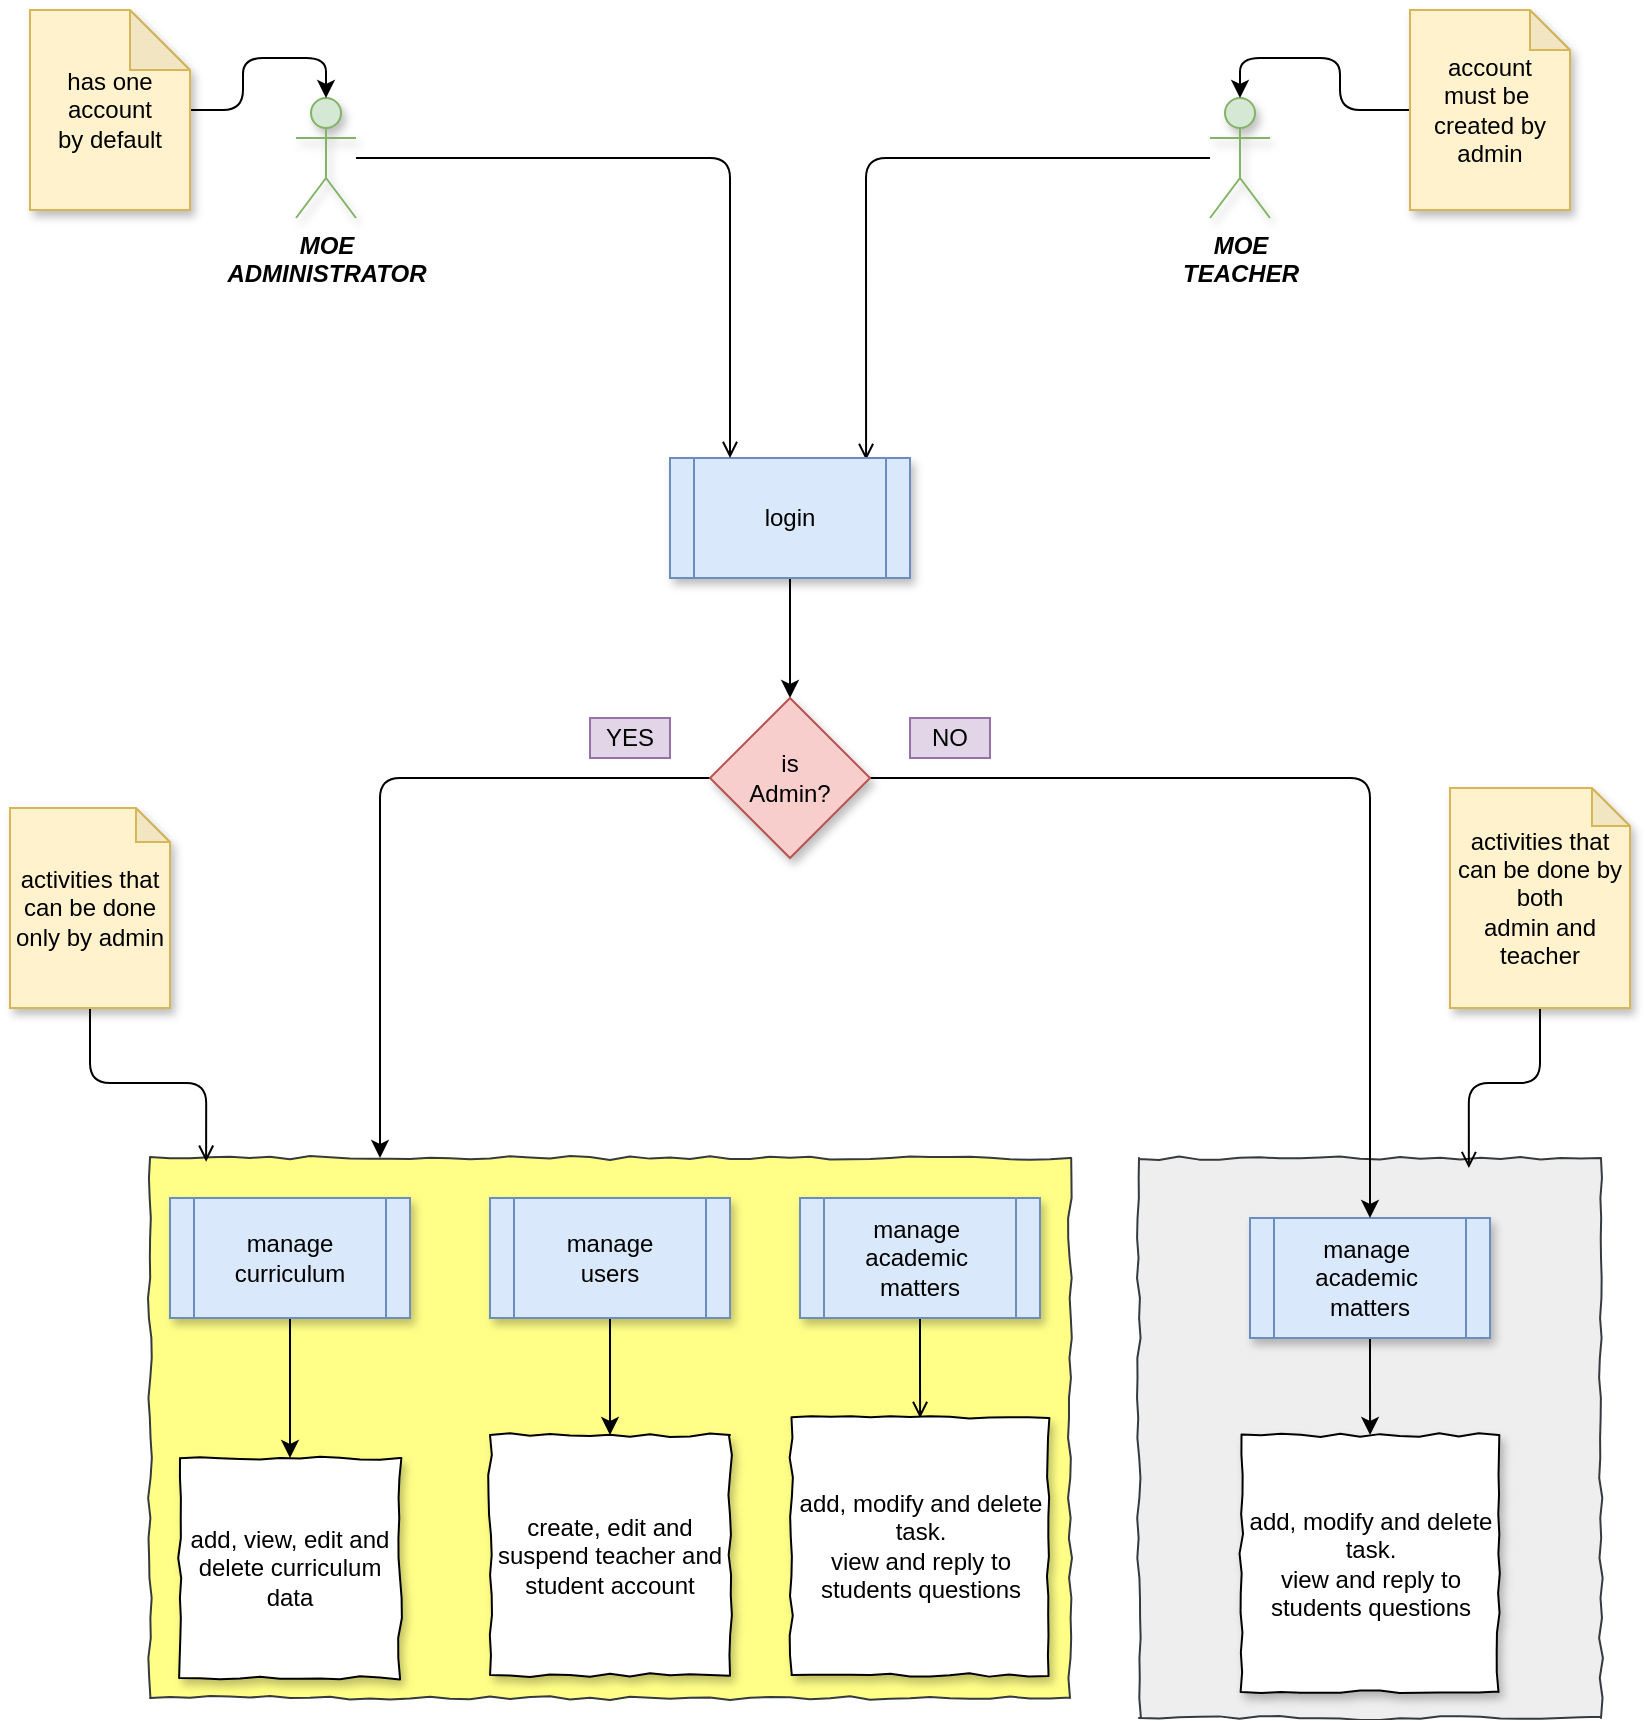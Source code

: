 <mxfile version="13.0.7" type="device" pages="3"><diagram id="d_gzJlyXbO8c4o0Rl6Tn" name="Educator Process Flow"><mxGraphModel dx="1168" dy="825" grid="1" gridSize="10" guides="1" tooltips="1" connect="1" arrows="1" fold="1" page="1" pageScale="1" pageWidth="850" pageHeight="1100" math="0" shadow="0"><root><mxCell id="0"/><mxCell id="1" parent="0"/><mxCell id="nECdCv-fVRqVINEwPSlP-71" value="" style="rounded=0;whiteSpace=wrap;html=1;shadow=0;comic=1;strokeColor=#36393d;strokeWidth=1;fillColor=#eeeeee;" vertex="1" parent="1"><mxGeometry x="594.5" y="670" width="231" height="280" as="geometry"/></mxCell><mxCell id="nECdCv-fVRqVINEwPSlP-69" value="" style="rounded=0;whiteSpace=wrap;html=1;shadow=0;comic=1;strokeWidth=1;fillColor=#ffff88;backgroundOutline=1;gradientDirection=west;strokeColor=#36393d;" vertex="1" parent="1"><mxGeometry x="100" y="670" width="460" height="270" as="geometry"/></mxCell><mxCell id="nECdCv-fVRqVINEwPSlP-76" style="edgeStyle=orthogonalEdgeStyle;rounded=1;orthogonalLoop=1;jettySize=auto;html=1;entryX=0.817;entryY=0.017;entryDx=0;entryDy=0;endArrow=open;endFill=0;strokeWidth=1;entryPerimeter=0;" edge="1" parent="1" source="nECdCv-fVRqVINEwPSlP-1" target="nECdCv-fVRqVINEwPSlP-8"><mxGeometry relative="1" as="geometry"/></mxCell><mxCell id="nECdCv-fVRqVINEwPSlP-1" value="&lt;i&gt;&lt;b&gt;MOE&lt;br&gt;TEACHER&lt;/b&gt;&lt;/i&gt;" style="shape=umlActor;verticalLabelPosition=bottom;labelBackgroundColor=#ffffff;verticalAlign=top;html=1;outlineConnect=0;shadow=1;fillColor=#d5e8d4;strokeColor=#82b366;" vertex="1" parent="1"><mxGeometry x="630" y="140" width="30" height="60" as="geometry"/></mxCell><mxCell id="nECdCv-fVRqVINEwPSlP-55" style="edgeStyle=orthogonalEdgeStyle;rounded=1;orthogonalLoop=1;jettySize=auto;html=1;entryX=0.5;entryY=0;entryDx=0;entryDy=0;exitX=0.5;exitY=1;exitDx=0;exitDy=0;exitPerimeter=0;" edge="1" parent="1" source="nECdCv-fVRqVINEwPSlP-8" target="nECdCv-fVRqVINEwPSlP-54"><mxGeometry relative="1" as="geometry"/></mxCell><mxCell id="nECdCv-fVRqVINEwPSlP-8" value="login" style="shape=process;whiteSpace=wrap;html=1;backgroundOutline=1;shadow=1;fillColor=#dae8fc;strokeColor=#6c8ebf;" vertex="1" parent="1"><mxGeometry x="360" y="320" width="120" height="60" as="geometry"/></mxCell><mxCell id="nECdCv-fVRqVINEwPSlP-32" style="edgeStyle=orthogonalEdgeStyle;rounded=0;orthogonalLoop=1;jettySize=auto;html=1;" edge="1" parent="1" source="nECdCv-fVRqVINEwPSlP-20" target="nECdCv-fVRqVINEwPSlP-31"><mxGeometry relative="1" as="geometry"/></mxCell><mxCell id="nECdCv-fVRqVINEwPSlP-36" style="edgeStyle=orthogonalEdgeStyle;rounded=0;orthogonalLoop=1;jettySize=auto;html=1;exitX=0.5;exitY=1;exitDx=0;exitDy=0;" edge="1" parent="1" source="nECdCv-fVRqVINEwPSlP-21" target="nECdCv-fVRqVINEwPSlP-35"><mxGeometry relative="1" as="geometry"/></mxCell><mxCell id="nECdCv-fVRqVINEwPSlP-21" value="manage&amp;nbsp;&lt;br&gt;academic&amp;nbsp;&lt;br&gt;matters" style="shape=process;whiteSpace=wrap;html=1;backgroundOutline=1;shadow=1;strokeWidth=1;fillColor=#dae8fc;strokeColor=#6c8ebf;" vertex="1" parent="1"><mxGeometry x="650" y="700" width="120" height="60" as="geometry"/></mxCell><mxCell id="nECdCv-fVRqVINEwPSlP-34" style="edgeStyle=orthogonalEdgeStyle;rounded=0;orthogonalLoop=1;jettySize=auto;html=1;" edge="1" parent="1" source="nECdCv-fVRqVINEwPSlP-28" target="nECdCv-fVRqVINEwPSlP-33"><mxGeometry relative="1" as="geometry"/></mxCell><mxCell id="nECdCv-fVRqVINEwPSlP-28" value="manage&lt;br&gt;users" style="shape=process;whiteSpace=wrap;html=1;backgroundOutline=1;shadow=1;strokeWidth=1;fillColor=#dae8fc;strokeColor=#6c8ebf;" vertex="1" parent="1"><mxGeometry x="270" y="690" width="120" height="60" as="geometry"/></mxCell><mxCell id="nECdCv-fVRqVINEwPSlP-31" value="add, view, edit and delete curriculum data" style="whiteSpace=wrap;html=1;aspect=fixed;shadow=1;strokeWidth=1;comic=1;" vertex="1" parent="1"><mxGeometry x="115" y="820" width="110" height="110" as="geometry"/></mxCell><mxCell id="nECdCv-fVRqVINEwPSlP-33" value="create, edit and suspend teacher and student account" style="whiteSpace=wrap;html=1;aspect=fixed;shadow=1;strokeWidth=1;comic=1;" vertex="1" parent="1"><mxGeometry x="270" y="808.5" width="120" height="120" as="geometry"/></mxCell><mxCell id="nECdCv-fVRqVINEwPSlP-35" value="add, modify and delete task.&lt;br&gt;view and reply to students questions" style="whiteSpace=wrap;html=1;aspect=fixed;shadow=1;strokeWidth=1;comic=1;" vertex="1" parent="1"><mxGeometry x="645.75" y="808.5" width="128.5" height="128.5" as="geometry"/></mxCell><mxCell id="nECdCv-fVRqVINEwPSlP-75" style="edgeStyle=orthogonalEdgeStyle;rounded=1;orthogonalLoop=1;jettySize=auto;html=1;entryX=0.25;entryY=0;entryDx=0;entryDy=0;endArrow=open;endFill=0;strokeWidth=1;" edge="1" parent="1" source="nECdCv-fVRqVINEwPSlP-37" target="nECdCv-fVRqVINEwPSlP-8"><mxGeometry relative="1" as="geometry"/></mxCell><mxCell id="nECdCv-fVRqVINEwPSlP-37" value="&lt;i&gt;&lt;b&gt;MOE&lt;br&gt;ADMINISTRATOR&lt;/b&gt;&lt;/i&gt;" style="shape=umlActor;verticalLabelPosition=bottom;labelBackgroundColor=#ffffff;verticalAlign=top;html=1;outlineConnect=0;shadow=1;strokeWidth=1;fillColor=#d5e8d4;strokeColor=#82b366;" vertex="1" parent="1"><mxGeometry x="173" y="140" width="30" height="60" as="geometry"/></mxCell><mxCell id="nECdCv-fVRqVINEwPSlP-48" style="edgeStyle=orthogonalEdgeStyle;rounded=1;orthogonalLoop=1;jettySize=auto;html=1;entryX=0.5;entryY=0;entryDx=0;entryDy=0;entryPerimeter=0;strokeWidth=1;" edge="1" parent="1" source="nECdCv-fVRqVINEwPSlP-47" target="nECdCv-fVRqVINEwPSlP-37"><mxGeometry relative="1" as="geometry"/></mxCell><mxCell id="nECdCv-fVRqVINEwPSlP-47" value="has one account&lt;br&gt;by default" style="shape=note;whiteSpace=wrap;html=1;backgroundOutline=1;darkOpacity=0.05;shadow=1;strokeWidth=1;fillColor=#fff2cc;strokeColor=#d6b656;" vertex="1" parent="1"><mxGeometry x="40" y="96" width="80" height="100" as="geometry"/></mxCell><mxCell id="nECdCv-fVRqVINEwPSlP-51" style="edgeStyle=orthogonalEdgeStyle;rounded=1;orthogonalLoop=1;jettySize=auto;html=1;entryX=0.5;entryY=0;entryDx=0;entryDy=0;entryPerimeter=0;strokeWidth=1;" edge="1" parent="1" source="nECdCv-fVRqVINEwPSlP-49" target="nECdCv-fVRqVINEwPSlP-1"><mxGeometry relative="1" as="geometry"/></mxCell><mxCell id="nECdCv-fVRqVINEwPSlP-49" value="account&lt;br&gt;must be&amp;nbsp;&lt;br&gt;created by&lt;br&gt;admin" style="shape=note;whiteSpace=wrap;html=1;backgroundOutline=1;darkOpacity=0.05;shadow=1;strokeWidth=1;fillColor=#fff2cc;strokeColor=#d6b656;size=20;" vertex="1" parent="1"><mxGeometry x="730" y="96" width="80" height="100" as="geometry"/></mxCell><mxCell id="nECdCv-fVRqVINEwPSlP-58" style="edgeStyle=orthogonalEdgeStyle;rounded=1;orthogonalLoop=1;jettySize=auto;html=1;strokeWidth=1;entryX=0.25;entryY=0;entryDx=0;entryDy=0;exitX=0;exitY=0.5;exitDx=0;exitDy=0;" edge="1" parent="1" source="nECdCv-fVRqVINEwPSlP-54" target="nECdCv-fVRqVINEwPSlP-69"><mxGeometry relative="1" as="geometry"><mxPoint x="340" y="650" as="targetPoint"/></mxGeometry></mxCell><mxCell id="nECdCv-fVRqVINEwPSlP-62" style="edgeStyle=orthogonalEdgeStyle;rounded=1;orthogonalLoop=1;jettySize=auto;html=1;strokeWidth=1;" edge="1" parent="1" source="nECdCv-fVRqVINEwPSlP-54" target="nECdCv-fVRqVINEwPSlP-21"><mxGeometry relative="1" as="geometry"><mxPoint x="700" y="640" as="targetPoint"/></mxGeometry></mxCell><mxCell id="nECdCv-fVRqVINEwPSlP-54" value="is&lt;br&gt;Admin?" style="rhombus;whiteSpace=wrap;html=1;shadow=1;strokeWidth=1;fillColor=#f8cecc;strokeColor=#b85450;" vertex="1" parent="1"><mxGeometry x="380" y="440" width="80" height="80" as="geometry"/></mxCell><mxCell id="nECdCv-fVRqVINEwPSlP-60" value="YES" style="text;html=1;strokeColor=#9673a6;fillColor=#e1d5e7;align=center;verticalAlign=middle;whiteSpace=wrap;rounded=0;shadow=0;" vertex="1" parent="1"><mxGeometry x="320" y="450" width="40" height="20" as="geometry"/></mxCell><mxCell id="nECdCv-fVRqVINEwPSlP-63" value="NO" style="text;html=1;strokeColor=#9673a6;fillColor=#e1d5e7;align=center;verticalAlign=middle;whiteSpace=wrap;rounded=0;shadow=0;" vertex="1" parent="1"><mxGeometry x="480" y="450" width="40" height="20" as="geometry"/></mxCell><mxCell id="nECdCv-fVRqVINEwPSlP-70" style="edgeStyle=orthogonalEdgeStyle;rounded=1;orthogonalLoop=1;jettySize=auto;html=1;entryX=0.061;entryY=0.007;entryDx=0;entryDy=0;endArrow=open;endFill=0;strokeWidth=1;entryPerimeter=0;" edge="1" parent="1" source="nECdCv-fVRqVINEwPSlP-68" target="nECdCv-fVRqVINEwPSlP-69"><mxGeometry relative="1" as="geometry"/></mxCell><mxCell id="nECdCv-fVRqVINEwPSlP-68" value="activities that can be done only by admin" style="shape=note;whiteSpace=wrap;html=1;backgroundOutline=1;darkOpacity=0.05;shadow=1;comic=0;strokeWidth=1;fillColor=#fff2cc;strokeColor=#d6b656;size=17;" vertex="1" parent="1"><mxGeometry x="30" y="495" width="80" height="100" as="geometry"/></mxCell><mxCell id="nECdCv-fVRqVINEwPSlP-20" value="manage curriculum" style="shape=process;whiteSpace=wrap;html=1;backgroundOutline=1;shadow=1;strokeWidth=1;fillColor=#dae8fc;strokeColor=#6c8ebf;" vertex="1" parent="1"><mxGeometry x="110" y="690" width="120" height="60" as="geometry"/></mxCell><mxCell id="nECdCv-fVRqVINEwPSlP-73" style="edgeStyle=orthogonalEdgeStyle;rounded=1;orthogonalLoop=1;jettySize=auto;html=1;entryX=0.714;entryY=0.018;entryDx=0;entryDy=0;entryPerimeter=0;endArrow=open;endFill=0;strokeWidth=1;" edge="1" parent="1" source="nECdCv-fVRqVINEwPSlP-72" target="nECdCv-fVRqVINEwPSlP-71"><mxGeometry relative="1" as="geometry"/></mxCell><mxCell id="nECdCv-fVRqVINEwPSlP-72" value="activities that can be done by both &lt;br&gt;admin and teacher" style="shape=note;whiteSpace=wrap;html=1;backgroundOutline=1;darkOpacity=0.05;rounded=0;shadow=1;comic=0;strokeColor=#d6b656;strokeWidth=1;fillColor=#fff2cc;size=19;" vertex="1" parent="1"><mxGeometry x="750" y="485" width="90" height="110" as="geometry"/></mxCell><mxCell id="nECdCv-fVRqVINEwPSlP-83" style="edgeStyle=orthogonalEdgeStyle;rounded=1;orthogonalLoop=1;jettySize=auto;html=1;endArrow=open;endFill=0;strokeWidth=1;" edge="1" parent="1" source="nECdCv-fVRqVINEwPSlP-81" target="nECdCv-fVRqVINEwPSlP-82"><mxGeometry relative="1" as="geometry"/></mxCell><mxCell id="nECdCv-fVRqVINEwPSlP-81" value="manage&amp;nbsp;&lt;br&gt;academic&amp;nbsp;&lt;br&gt;matters" style="shape=process;whiteSpace=wrap;html=1;backgroundOutline=1;shadow=1;strokeWidth=1;fillColor=#dae8fc;strokeColor=#6c8ebf;" vertex="1" parent="1"><mxGeometry x="425" y="690" width="120" height="60" as="geometry"/></mxCell><mxCell id="nECdCv-fVRqVINEwPSlP-82" value="add, modify and delete task.&lt;br&gt;view and reply to students questions" style="whiteSpace=wrap;html=1;aspect=fixed;shadow=1;strokeWidth=1;comic=1;" vertex="1" parent="1"><mxGeometry x="420.75" y="800" width="128.5" height="128.5" as="geometry"/></mxCell></root></mxGraphModel></diagram><diagram id="DoQOFmEd0bcKLi9bYfmq" name="Student Process Flow"><mxGraphModel dx="1168" dy="825" grid="1" gridSize="10" guides="1" tooltips="1" connect="1" arrows="1" fold="1" page="1" pageScale="1" pageWidth="850" pageHeight="1100" math="0" shadow="0"><root><mxCell id="_2ygYjowojcVF8t-ab1m-0"/><mxCell id="_2ygYjowojcVF8t-ab1m-1" parent="_2ygYjowojcVF8t-ab1m-0"/><mxCell id="TgpdeKe_FXBx84Yei7cw-0" value="" style="rounded=0;whiteSpace=wrap;html=1;shadow=0;comic=1;strokeColor=#666666;strokeWidth=1;fillColor=#f5f5f5;fontColor=#333333;" vertex="1" parent="_2ygYjowojcVF8t-ab1m-1"><mxGeometry x="70" y="520" width="760" height="250" as="geometry"/></mxCell><mxCell id="KYd91v1qp7TFNHnKDVp8-0" style="edgeStyle=orthogonalEdgeStyle;orthogonalLoop=1;jettySize=auto;html=1;entryX=0.5;entryY=0;entryDx=0;entryDy=0;endArrow=open;endFill=0;strokeWidth=1;curved=1;" edge="1" parent="_2ygYjowojcVF8t-ab1m-1" source="4KM7D3X3rMbZt8hYUQgG-0" target="-as9mRWfLse_w1tNuKvN-1"><mxGeometry relative="1" as="geometry"/></mxCell><mxCell id="4KM7D3X3rMbZt8hYUQgG-0" value="&lt;i&gt;&lt;b&gt;STUDENT&lt;/b&gt;&lt;/i&gt;" style="shape=umlActor;verticalLabelPosition=bottom;labelBackgroundColor=#ffffff;verticalAlign=top;html=1;outlineConnect=0;rounded=0;shadow=1;comic=0;strokeColor=#82b366;strokeWidth=1;fillColor=#d5e8d4;" vertex="1" parent="_2ygYjowojcVF8t-ab1m-1"><mxGeometry x="395" y="55" width="30" height="60" as="geometry"/></mxCell><mxCell id="4KM7D3X3rMbZt8hYUQgG-2" style="edgeStyle=orthogonalEdgeStyle;orthogonalLoop=1;jettySize=auto;html=1;endArrow=open;endFill=0;strokeWidth=1;entryX=0.5;entryY=0.5;entryDx=0;entryDy=0;entryPerimeter=0;curved=1;" edge="1" parent="_2ygYjowojcVF8t-ab1m-1" source="4KM7D3X3rMbZt8hYUQgG-1" target="4KM7D3X3rMbZt8hYUQgG-0"><mxGeometry relative="1" as="geometry"/></mxCell><mxCell id="4KM7D3X3rMbZt8hYUQgG-1" value="Account can be allowed to be created remotely, or exclusively by school" style="shape=note;whiteSpace=wrap;html=1;backgroundOutline=1;darkOpacity=0.05;rounded=0;shadow=1;comic=0;strokeColor=#d6b656;strokeWidth=1;fillColor=#fff2cc;size=20;" vertex="1" parent="_2ygYjowojcVF8t-ab1m-1"><mxGeometry x="210" y="20" width="100" height="130" as="geometry"/></mxCell><mxCell id="TBLENQLxuBbWKzsh97I5-3" style="edgeStyle=orthogonalEdgeStyle;orthogonalLoop=1;jettySize=auto;html=1;endArrow=open;endFill=0;strokeWidth=1;curved=1;" edge="1" parent="_2ygYjowojcVF8t-ab1m-1" source="-as9mRWfLse_w1tNuKvN-0" target="TgpdeKe_FXBx84Yei7cw-0"><mxGeometry relative="1" as="geometry"/></mxCell><mxCell id="-as9mRWfLse_w1tNuKvN-0" value="login" style="shape=process;whiteSpace=wrap;html=1;backgroundOutline=1;rounded=0;shadow=1;comic=0;strokeColor=#6c8ebf;strokeWidth=1;fillColor=#dae8fc;" vertex="1" parent="_2ygYjowojcVF8t-ab1m-1"><mxGeometry x="159" y="360" width="120" height="60" as="geometry"/></mxCell><mxCell id="-as9mRWfLse_w1tNuKvN-3" style="edgeStyle=orthogonalEdgeStyle;orthogonalLoop=1;jettySize=auto;html=1;entryX=0.5;entryY=0;entryDx=0;entryDy=0;endArrow=open;endFill=0;strokeWidth=1;curved=1;" edge="1" parent="_2ygYjowojcVF8t-ab1m-1" source="-as9mRWfLse_w1tNuKvN-1" target="-as9mRWfLse_w1tNuKvN-0"><mxGeometry relative="1" as="geometry"/></mxCell><mxCell id="KYd91v1qp7TFNHnKDVp8-3" style="edgeStyle=orthogonalEdgeStyle;orthogonalLoop=1;jettySize=auto;html=1;entryX=0.5;entryY=0;entryDx=0;entryDy=0;endArrow=open;endFill=0;strokeWidth=1;curved=1;" edge="1" parent="_2ygYjowojcVF8t-ab1m-1" source="-as9mRWfLse_w1tNuKvN-1" target="KYd91v1qp7TFNHnKDVp8-2"><mxGeometry relative="1" as="geometry"/></mxCell><mxCell id="-as9mRWfLse_w1tNuKvN-1" value="has&amp;nbsp;&lt;br&gt;account?" style="rhombus;whiteSpace=wrap;html=1;rounded=0;shadow=1;comic=0;strokeColor=#b85450;strokeWidth=1;fillColor=#f8cecc;" vertex="1" parent="_2ygYjowojcVF8t-ab1m-1"><mxGeometry x="372" y="240" width="80" height="80" as="geometry"/></mxCell><mxCell id="yy-NwZ_HZpW1XbKk7zjP-0" value="YES" style="text;html=1;strokeColor=#9673a6;fillColor=#e1d5e7;align=center;verticalAlign=middle;whiteSpace=wrap;rounded=0;shadow=0;comic=0;" vertex="1" parent="_2ygYjowojcVF8t-ab1m-1"><mxGeometry x="310" y="250" width="40" height="20" as="geometry"/></mxCell><mxCell id="yy-NwZ_HZpW1XbKk7zjP-1" value="NO" style="text;html=1;strokeColor=#9673a6;fillColor=#e1d5e7;align=center;verticalAlign=middle;whiteSpace=wrap;rounded=0;shadow=0;comic=0;" vertex="1" parent="_2ygYjowojcVF8t-ab1m-1"><mxGeometry x="480" y="250" width="40" height="20" as="geometry"/></mxCell><mxCell id="KYd91v1qp7TFNHnKDVp8-4" style="edgeStyle=orthogonalEdgeStyle;orthogonalLoop=1;jettySize=auto;html=1;entryX=1;entryY=0.5;entryDx=0;entryDy=0;endArrow=open;endFill=0;strokeWidth=1;curved=1;" edge="1" parent="_2ygYjowojcVF8t-ab1m-1" source="KYd91v1qp7TFNHnKDVp8-2" target="-as9mRWfLse_w1tNuKvN-0"><mxGeometry relative="1" as="geometry"/></mxCell><mxCell id="KYd91v1qp7TFNHnKDVp8-2" value="create &lt;br&gt;account" style="shape=process;whiteSpace=wrap;html=1;backgroundOutline=1;rounded=0;shadow=1;comic=0;strokeColor=#6c8ebf;strokeWidth=1;fillColor=#dae8fc;" vertex="1" parent="_2ygYjowojcVF8t-ab1m-1"><mxGeometry x="520" y="360" width="120" height="60" as="geometry"/></mxCell><mxCell id="TBLENQLxuBbWKzsh97I5-5" style="edgeStyle=orthogonalEdgeStyle;orthogonalLoop=1;jettySize=auto;html=1;entryX=0.891;entryY=0.003;entryDx=0;entryDy=0;entryPerimeter=0;endArrow=open;endFill=0;strokeWidth=1;curved=1;" edge="1" parent="_2ygYjowojcVF8t-ab1m-1" source="TBLENQLxuBbWKzsh97I5-4" target="TgpdeKe_FXBx84Yei7cw-0"><mxGeometry relative="1" as="geometry"/></mxCell><mxCell id="TBLENQLxuBbWKzsh97I5-4" value="activities that can be done by student" style="shape=note;whiteSpace=wrap;html=1;backgroundOutline=1;darkOpacity=0.05;rounded=0;shadow=1;comic=0;strokeColor=#d6b656;strokeWidth=1;fillColor=#fff2cc;" vertex="1" parent="_2ygYjowojcVF8t-ab1m-1"><mxGeometry x="731" y="370" width="80" height="100" as="geometry"/></mxCell><mxCell id="H4SR_HAagjDQmJfw7GZ--11" style="edgeStyle=orthogonalEdgeStyle;curved=1;orthogonalLoop=1;jettySize=auto;html=1;endArrow=open;endFill=0;strokeWidth=1;" edge="1" parent="_2ygYjowojcVF8t-ab1m-1" source="H4SR_HAagjDQmJfw7GZ--0" target="H4SR_HAagjDQmJfw7GZ--6"><mxGeometry relative="1" as="geometry"/></mxCell><mxCell id="H4SR_HAagjDQmJfw7GZ--0" value="view curriculum" style="shape=process;whiteSpace=wrap;html=1;backgroundOutline=1;rounded=0;shadow=1;comic=0;strokeColor=#6c8ebf;strokeWidth=1;fillColor=#dae8fc;" vertex="1" parent="_2ygYjowojcVF8t-ab1m-1"><mxGeometry x="90" y="550" width="120" height="60" as="geometry"/></mxCell><mxCell id="H4SR_HAagjDQmJfw7GZ--12" style="edgeStyle=orthogonalEdgeStyle;curved=1;orthogonalLoop=1;jettySize=auto;html=1;endArrow=open;endFill=0;strokeWidth=1;" edge="1" parent="_2ygYjowojcVF8t-ab1m-1" source="H4SR_HAagjDQmJfw7GZ--1" target="H4SR_HAagjDQmJfw7GZ--7"><mxGeometry relative="1" as="geometry"/></mxCell><mxCell id="H4SR_HAagjDQmJfw7GZ--1" value="view task" style="shape=process;whiteSpace=wrap;html=1;backgroundOutline=1;rounded=0;shadow=1;comic=0;strokeColor=#6c8ebf;strokeWidth=1;fillColor=#dae8fc;" vertex="1" parent="_2ygYjowojcVF8t-ab1m-1"><mxGeometry x="240" y="550" width="120" height="60" as="geometry"/></mxCell><mxCell id="H4SR_HAagjDQmJfw7GZ--13" style="edgeStyle=orthogonalEdgeStyle;curved=1;orthogonalLoop=1;jettySize=auto;html=1;endArrow=open;endFill=0;strokeWidth=1;" edge="1" parent="_2ygYjowojcVF8t-ab1m-1" source="H4SR_HAagjDQmJfw7GZ--2" target="H4SR_HAagjDQmJfw7GZ--8"><mxGeometry relative="1" as="geometry"/></mxCell><mxCell id="H4SR_HAagjDQmJfw7GZ--2" value="take test" style="shape=process;whiteSpace=wrap;html=1;backgroundOutline=1;rounded=0;shadow=1;comic=0;strokeColor=#6c8ebf;strokeWidth=1;fillColor=#dae8fc;" vertex="1" parent="_2ygYjowojcVF8t-ab1m-1"><mxGeometry x="391" y="550" width="120" height="60" as="geometry"/></mxCell><mxCell id="H4SR_HAagjDQmJfw7GZ--14" style="edgeStyle=orthogonalEdgeStyle;curved=1;orthogonalLoop=1;jettySize=auto;html=1;endArrow=open;endFill=0;strokeWidth=1;" edge="1" parent="_2ygYjowojcVF8t-ab1m-1" source="H4SR_HAagjDQmJfw7GZ--3" target="H4SR_HAagjDQmJfw7GZ--9"><mxGeometry relative="1" as="geometry"/></mxCell><mxCell id="H4SR_HAagjDQmJfw7GZ--3" value="ask question" style="shape=process;whiteSpace=wrap;html=1;backgroundOutline=1;rounded=0;shadow=1;comic=0;strokeColor=#6c8ebf;strokeWidth=1;fillColor=#dae8fc;" vertex="1" parent="_2ygYjowojcVF8t-ab1m-1"><mxGeometry x="543" y="550" width="120" height="60" as="geometry"/></mxCell><mxCell id="H4SR_HAagjDQmJfw7GZ--15" style="edgeStyle=orthogonalEdgeStyle;curved=1;orthogonalLoop=1;jettySize=auto;html=1;endArrow=open;endFill=0;strokeWidth=1;" edge="1" parent="_2ygYjowojcVF8t-ab1m-1" source="H4SR_HAagjDQmJfw7GZ--4" target="H4SR_HAagjDQmJfw7GZ--10"><mxGeometry relative="1" as="geometry"/></mxCell><mxCell id="H4SR_HAagjDQmJfw7GZ--4" value="read inquiry response" style="shape=process;whiteSpace=wrap;html=1;backgroundOutline=1;rounded=0;shadow=1;comic=0;strokeColor=#6c8ebf;strokeWidth=1;fillColor=#dae8fc;" vertex="1" parent="_2ygYjowojcVF8t-ab1m-1"><mxGeometry x="680" y="550" width="120" height="60" as="geometry"/></mxCell><mxCell id="H4SR_HAagjDQmJfw7GZ--6" value="" style="rounded=0;whiteSpace=wrap;html=1;shadow=1;comic=1;strokeWidth=1;" vertex="1" parent="_2ygYjowojcVF8t-ab1m-1"><mxGeometry x="90" y="640" width="120" height="100" as="geometry"/></mxCell><mxCell id="H4SR_HAagjDQmJfw7GZ--7" value="" style="rounded=0;whiteSpace=wrap;html=1;shadow=1;comic=1;strokeWidth=1;" vertex="1" parent="_2ygYjowojcVF8t-ab1m-1"><mxGeometry x="240" y="640" width="120" height="100" as="geometry"/></mxCell><mxCell id="H4SR_HAagjDQmJfw7GZ--8" value="" style="rounded=0;whiteSpace=wrap;html=1;shadow=1;comic=1;strokeWidth=1;" vertex="1" parent="_2ygYjowojcVF8t-ab1m-1"><mxGeometry x="395" y="640" width="120" height="100" as="geometry"/></mxCell><mxCell id="H4SR_HAagjDQmJfw7GZ--9" value="" style="rounded=0;whiteSpace=wrap;html=1;shadow=1;comic=1;strokeWidth=1;" vertex="1" parent="_2ygYjowojcVF8t-ab1m-1"><mxGeometry x="543" y="640" width="120" height="100" as="geometry"/></mxCell><mxCell id="H4SR_HAagjDQmJfw7GZ--10" value="" style="rounded=0;whiteSpace=wrap;html=1;shadow=1;comic=1;strokeWidth=1;" vertex="1" parent="_2ygYjowojcVF8t-ab1m-1"><mxGeometry x="680" y="640" width="120" height="100" as="geometry"/></mxCell></root></mxGraphModel></diagram><diagram id="rGu6klxzVze6wWlq_HT_" name="Users Shared Activity"><mxGraphModel dx="1168" dy="825" grid="1" gridSize="10" guides="1" tooltips="1" connect="1" arrows="1" fold="1" page="1" pageScale="1" pageWidth="850" pageHeight="1100" math="0" shadow="0"><root><mxCell id="flJAB7tBQhEj6ytwz7Bf-0"/><mxCell id="flJAB7tBQhEj6ytwz7Bf-1" parent="flJAB7tBQhEj6ytwz7Bf-0"/><mxCell id="flJAB7tBQhEj6ytwz7Bf-8" style="edgeStyle=orthogonalEdgeStyle;curved=1;orthogonalLoop=1;jettySize=auto;html=1;entryX=0.5;entryY=0;entryDx=0;entryDy=0;endArrow=open;endFill=0;strokeWidth=1;" edge="1" parent="flJAB7tBQhEj6ytwz7Bf-1" source="flJAB7tBQhEj6ytwz7Bf-2" target="flJAB7tBQhEj6ytwz7Bf-3"><mxGeometry relative="1" as="geometry"/></mxCell><mxCell id="flJAB7tBQhEj6ytwz7Bf-2" value="&lt;i&gt;&lt;b&gt;ANY USER&lt;/b&gt;&lt;/i&gt;" style="shape=umlActor;verticalLabelPosition=bottom;labelBackgroundColor=#ffffff;verticalAlign=top;html=1;outlineConnect=0;rounded=0;shadow=1;comic=1;strokeColor=#82b366;strokeWidth=1;fillColor=#d5e8d4;" vertex="1" parent="flJAB7tBQhEj6ytwz7Bf-1"><mxGeometry x="410" y="90" width="30" height="60" as="geometry"/></mxCell><mxCell id="flJAB7tBQhEj6ytwz7Bf-6" style="edgeStyle=orthogonalEdgeStyle;curved=1;orthogonalLoop=1;jettySize=auto;html=1;endArrow=open;endFill=0;strokeWidth=1;entryX=0.5;entryY=0;entryDx=0;entryDy=0;entryPerimeter=0;" edge="1" parent="flJAB7tBQhEj6ytwz7Bf-1" source="flJAB7tBQhEj6ytwz7Bf-3" target="flJAB7tBQhEj6ytwz7Bf-12"><mxGeometry relative="1" as="geometry"><mxPoint x="240" y="275" as="targetPoint"/></mxGeometry></mxCell><mxCell id="flJAB7tBQhEj6ytwz7Bf-7" style="edgeStyle=orthogonalEdgeStyle;curved=1;orthogonalLoop=1;jettySize=auto;html=1;exitX=1;exitY=0.5;exitDx=0;exitDy=0;entryX=0.5;entryY=0;entryDx=0;entryDy=0;endArrow=open;endFill=0;strokeWidth=1;" edge="1" parent="flJAB7tBQhEj6ytwz7Bf-1" source="flJAB7tBQhEj6ytwz7Bf-3" target="flJAB7tBQhEj6ytwz7Bf-5"><mxGeometry relative="1" as="geometry"/></mxCell><mxCell id="flJAB7tBQhEj6ytwz7Bf-3" value="logged In?" style="rhombus;whiteSpace=wrap;html=1;rounded=0;shadow=1;comic=0;strokeColor=#b85450;strokeWidth=1;fillColor=#f8cecc;" vertex="1" parent="flJAB7tBQhEj6ytwz7Bf-1"><mxGeometry x="385" y="230" width="80" height="80" as="geometry"/></mxCell><mxCell id="flJAB7tBQhEj6ytwz7Bf-5" value="Share Feedback" style="shape=process;whiteSpace=wrap;html=1;backgroundOutline=1;rounded=0;shadow=1;comic=0;strokeColor=#6c8ebf;strokeWidth=1;fillColor=#dae8fc;" vertex="1" parent="flJAB7tBQhEj6ytwz7Bf-1"><mxGeometry x="570" y="390" width="120" height="60" as="geometry"/></mxCell><mxCell id="flJAB7tBQhEj6ytwz7Bf-9" value="YES" style="text;html=1;strokeColor=#9673a6;fillColor=#e1d5e7;align=center;verticalAlign=middle;whiteSpace=wrap;rounded=0;shadow=0;comic=0;" vertex="1" parent="flJAB7tBQhEj6ytwz7Bf-1"><mxGeometry x="454" y="220" width="40" height="20" as="geometry"/></mxCell><mxCell id="flJAB7tBQhEj6ytwz7Bf-10" value="NO" style="text;html=1;strokeColor=#9673a6;fillColor=#e1d5e7;align=center;verticalAlign=middle;whiteSpace=wrap;rounded=0;shadow=0;comic=0;" vertex="1" parent="flJAB7tBQhEj6ytwz7Bf-1"><mxGeometry x="354" y="220" width="40" height="20" as="geometry"/></mxCell><mxCell id="flJAB7tBQhEj6ytwz7Bf-12" value="Exception" style="strokeWidth=2;html=1;shape=mxgraph.flowchart.display;whiteSpace=wrap;rounded=0;shadow=0;comic=0;fillColor=#ffe6cc;strokeColor=#d79b00;" vertex="1" parent="flJAB7tBQhEj6ytwz7Bf-1"><mxGeometry x="160" y="390" width="100" height="60" as="geometry"/></mxCell></root></mxGraphModel></diagram></mxfile>